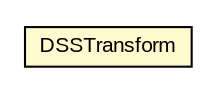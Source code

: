 #!/usr/local/bin/dot
#
# Class diagram 
# Generated by UMLGraph version R5_6-24-gf6e263 (http://www.umlgraph.org/)
#

digraph G {
	edge [fontname="arial",fontsize=10,labelfontname="arial",labelfontsize=10];
	node [fontname="arial",fontsize=10,shape=plaintext];
	nodesep=0.25;
	ranksep=0.5;
	// eu.europa.esig.dss.xades.DSSTransform
	c303325 [label=<<table title="eu.europa.esig.dss.xades.DSSTransform" border="0" cellborder="1" cellspacing="0" cellpadding="2" port="p" bgcolor="lemonChiffon" href="./DSSTransform.html">
		<tr><td><table border="0" cellspacing="0" cellpadding="1">
<tr><td align="center" balign="center"> DSSTransform </td></tr>
		</table></td></tr>
		</table>>, URL="./DSSTransform.html", fontname="arial", fontcolor="black", fontsize=10.0];
}

